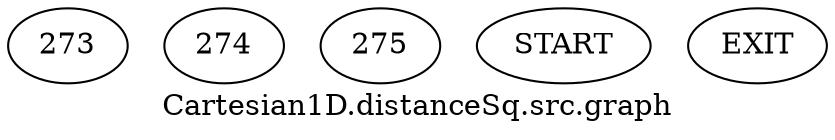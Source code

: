 /* --------------------------------------------------- */
/* Generated by Dr. Garbage Control Flow Graph Factory */
/* http://www.drgarbage.com                            */
/* Version: 4.5.0.201508311741                         */
/* Retrieved on: 2020-01-06 19:07:43.500               */
/* --------------------------------------------------- */
digraph "Cartesian1D.distanceSq.src.graph" {
 graph [label="Cartesian1D.distanceSq.src.graph"];
 2 [label="273" ]
 3 [label="274" ]
 4 [label="275" ]
 5 [label="START" ]
 6 [label="EXIT" ]
 5  2
 2  3
 3  4
 4  6
}
